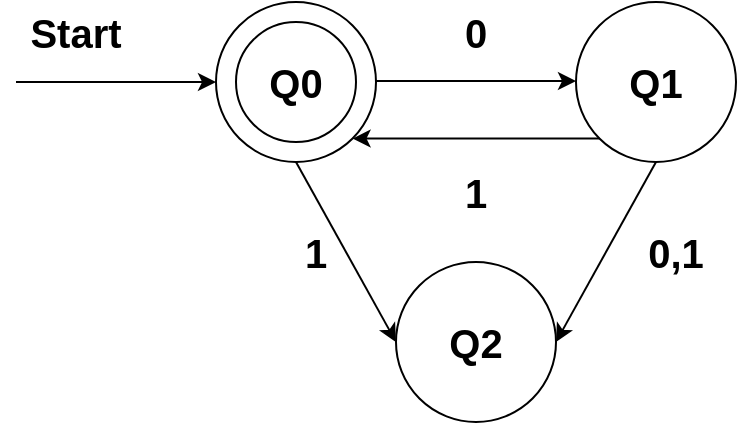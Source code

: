 <mxfile version="22.1.3" type="github">
  <diagram name="Page-1" id="36LQyPhaArm6sBHxmckp">
    <mxGraphModel dx="1009" dy="573" grid="1" gridSize="10" guides="1" tooltips="1" connect="1" arrows="1" fold="1" page="1" pageScale="1" pageWidth="1169" pageHeight="827" math="0" shadow="0">
      <root>
        <mxCell id="0" />
        <mxCell id="1" parent="0" />
        <mxCell id="eQyV7goToJSxBuiNFL33-1" value="" style="endArrow=classic;html=1;rounded=0;" edge="1" parent="1">
          <mxGeometry width="50" height="50" relative="1" as="geometry">
            <mxPoint x="160" y="160" as="sourcePoint" />
            <mxPoint x="260" y="160" as="targetPoint" />
          </mxGeometry>
        </mxCell>
        <mxCell id="eQyV7goToJSxBuiNFL33-2" value="" style="ellipse;whiteSpace=wrap;html=1;aspect=fixed;" vertex="1" parent="1">
          <mxGeometry x="260" y="120" width="80" height="80" as="geometry" />
        </mxCell>
        <mxCell id="eQyV7goToJSxBuiNFL33-4" value="" style="ellipse;whiteSpace=wrap;html=1;aspect=fixed;" vertex="1" parent="1">
          <mxGeometry x="270" y="130" width="60" height="60" as="geometry" />
        </mxCell>
        <mxCell id="eQyV7goToJSxBuiNFL33-3" value="&lt;b&gt;Q0&lt;/b&gt;" style="text;html=1;strokeColor=none;fillColor=none;align=center;verticalAlign=middle;whiteSpace=wrap;rounded=0;fontSize=20;" vertex="1" parent="1">
          <mxGeometry x="270" y="145" width="60" height="30" as="geometry" />
        </mxCell>
        <mxCell id="eQyV7goToJSxBuiNFL33-5" value="" style="endArrow=classic;html=1;rounded=0;" edge="1" parent="1">
          <mxGeometry width="50" height="50" relative="1" as="geometry">
            <mxPoint x="340" y="159.5" as="sourcePoint" />
            <mxPoint x="440" y="159.5" as="targetPoint" />
          </mxGeometry>
        </mxCell>
        <mxCell id="eQyV7goToJSxBuiNFL33-6" value="" style="ellipse;whiteSpace=wrap;html=1;aspect=fixed;" vertex="1" parent="1">
          <mxGeometry x="440" y="120" width="80" height="80" as="geometry" />
        </mxCell>
        <mxCell id="eQyV7goToJSxBuiNFL33-7" value="&lt;b&gt;Q1&lt;/b&gt;" style="text;html=1;strokeColor=none;fillColor=none;align=center;verticalAlign=middle;whiteSpace=wrap;rounded=0;fontSize=20;" vertex="1" parent="1">
          <mxGeometry x="450" y="145" width="60" height="30" as="geometry" />
        </mxCell>
        <mxCell id="eQyV7goToJSxBuiNFL33-9" value="" style="ellipse;whiteSpace=wrap;html=1;aspect=fixed;" vertex="1" parent="1">
          <mxGeometry x="350" y="250" width="80" height="80" as="geometry" />
        </mxCell>
        <mxCell id="eQyV7goToJSxBuiNFL33-8" value="&lt;b&gt;Q2&lt;/b&gt;" style="text;html=1;strokeColor=none;fillColor=none;align=center;verticalAlign=middle;whiteSpace=wrap;rounded=0;fontSize=20;" vertex="1" parent="1">
          <mxGeometry x="360" y="275" width="60" height="30" as="geometry" />
        </mxCell>
        <mxCell id="eQyV7goToJSxBuiNFL33-10" value="" style="endArrow=classic;html=1;rounded=0;exitX=0.5;exitY=1;exitDx=0;exitDy=0;entryX=0;entryY=0.5;entryDx=0;entryDy=0;" edge="1" parent="1" source="eQyV7goToJSxBuiNFL33-2" target="eQyV7goToJSxBuiNFL33-9">
          <mxGeometry width="50" height="50" relative="1" as="geometry">
            <mxPoint x="350" y="169.5" as="sourcePoint" />
            <mxPoint x="450" y="169.5" as="targetPoint" />
          </mxGeometry>
        </mxCell>
        <mxCell id="eQyV7goToJSxBuiNFL33-11" value="&lt;b&gt;Start&lt;/b&gt;" style="text;html=1;strokeColor=none;fillColor=none;align=center;verticalAlign=middle;whiteSpace=wrap;rounded=0;fontSize=20;" vertex="1" parent="1">
          <mxGeometry x="160" y="120" width="60" height="30" as="geometry" />
        </mxCell>
        <mxCell id="eQyV7goToJSxBuiNFL33-13" value="&lt;b&gt;0&lt;/b&gt;" style="text;html=1;strokeColor=none;fillColor=none;align=center;verticalAlign=middle;whiteSpace=wrap;rounded=0;fontSize=20;" vertex="1" parent="1">
          <mxGeometry x="360" y="120" width="60" height="30" as="geometry" />
        </mxCell>
        <mxCell id="eQyV7goToJSxBuiNFL33-14" value="&lt;b&gt;1&lt;/b&gt;" style="text;html=1;strokeColor=none;fillColor=none;align=center;verticalAlign=middle;whiteSpace=wrap;rounded=0;fontSize=20;" vertex="1" parent="1">
          <mxGeometry x="280" y="230" width="60" height="30" as="geometry" />
        </mxCell>
        <mxCell id="eQyV7goToJSxBuiNFL33-16" value="" style="endArrow=classic;html=1;rounded=0;entryX=1;entryY=0.5;entryDx=0;entryDy=0;exitX=0.5;exitY=1;exitDx=0;exitDy=0;" edge="1" parent="1" source="eQyV7goToJSxBuiNFL33-6" target="eQyV7goToJSxBuiNFL33-9">
          <mxGeometry width="50" height="50" relative="1" as="geometry">
            <mxPoint x="350" y="169.5" as="sourcePoint" />
            <mxPoint x="450" y="169.5" as="targetPoint" />
          </mxGeometry>
        </mxCell>
        <mxCell id="eQyV7goToJSxBuiNFL33-17" value="" style="endArrow=classic;html=1;rounded=0;entryX=1;entryY=1;entryDx=0;entryDy=0;exitX=0;exitY=1;exitDx=0;exitDy=0;" edge="1" parent="1" source="eQyV7goToJSxBuiNFL33-6" target="eQyV7goToJSxBuiNFL33-2">
          <mxGeometry width="50" height="50" relative="1" as="geometry">
            <mxPoint x="350" y="169.5" as="sourcePoint" />
            <mxPoint x="450" y="169.5" as="targetPoint" />
          </mxGeometry>
        </mxCell>
        <mxCell id="eQyV7goToJSxBuiNFL33-18" value="&lt;b&gt;1&lt;/b&gt;" style="text;html=1;strokeColor=none;fillColor=none;align=center;verticalAlign=middle;whiteSpace=wrap;rounded=0;fontSize=20;" vertex="1" parent="1">
          <mxGeometry x="360" y="200" width="60" height="30" as="geometry" />
        </mxCell>
        <mxCell id="eQyV7goToJSxBuiNFL33-19" value="&lt;b&gt;0,1&lt;/b&gt;" style="text;html=1;strokeColor=none;fillColor=none;align=center;verticalAlign=middle;whiteSpace=wrap;rounded=0;fontSize=20;" vertex="1" parent="1">
          <mxGeometry x="460" y="230" width="60" height="30" as="geometry" />
        </mxCell>
      </root>
    </mxGraphModel>
  </diagram>
</mxfile>
